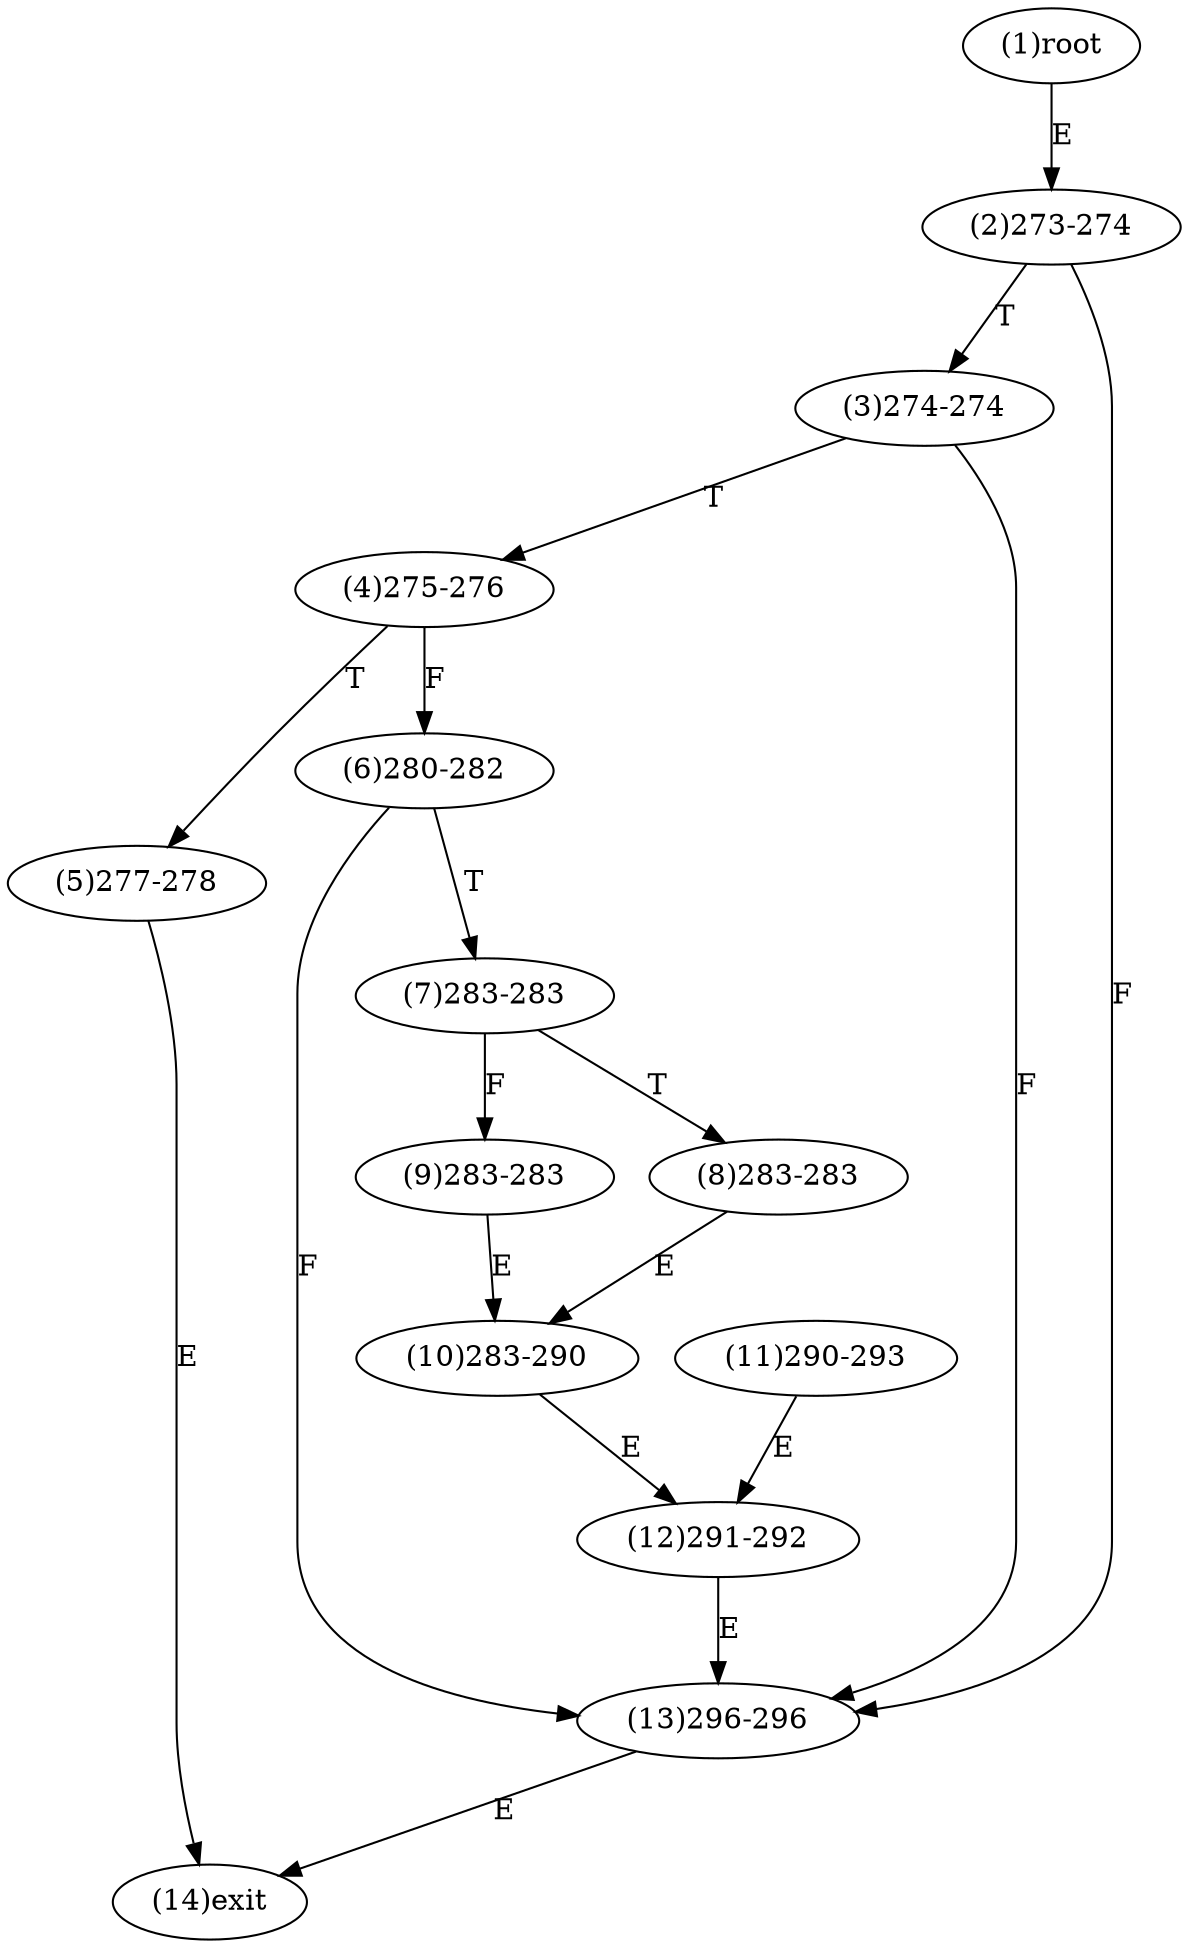digraph "" { 
1[ label="(1)root"];
2[ label="(2)273-274"];
3[ label="(3)274-274"];
4[ label="(4)275-276"];
5[ label="(5)277-278"];
6[ label="(6)280-282"];
7[ label="(7)283-283"];
8[ label="(8)283-283"];
9[ label="(9)283-283"];
10[ label="(10)283-290"];
11[ label="(11)290-293"];
12[ label="(12)291-292"];
13[ label="(13)296-296"];
14[ label="(14)exit"];
1->2[ label="E"];
2->13[ label="F"];
2->3[ label="T"];
3->13[ label="F"];
3->4[ label="T"];
4->6[ label="F"];
4->5[ label="T"];
5->14[ label="E"];
6->13[ label="F"];
6->7[ label="T"];
7->9[ label="F"];
7->8[ label="T"];
8->10[ label="E"];
9->10[ label="E"];
10->12[ label="E"];
11->12[ label="E"];
12->13[ label="E"];
13->14[ label="E"];
}